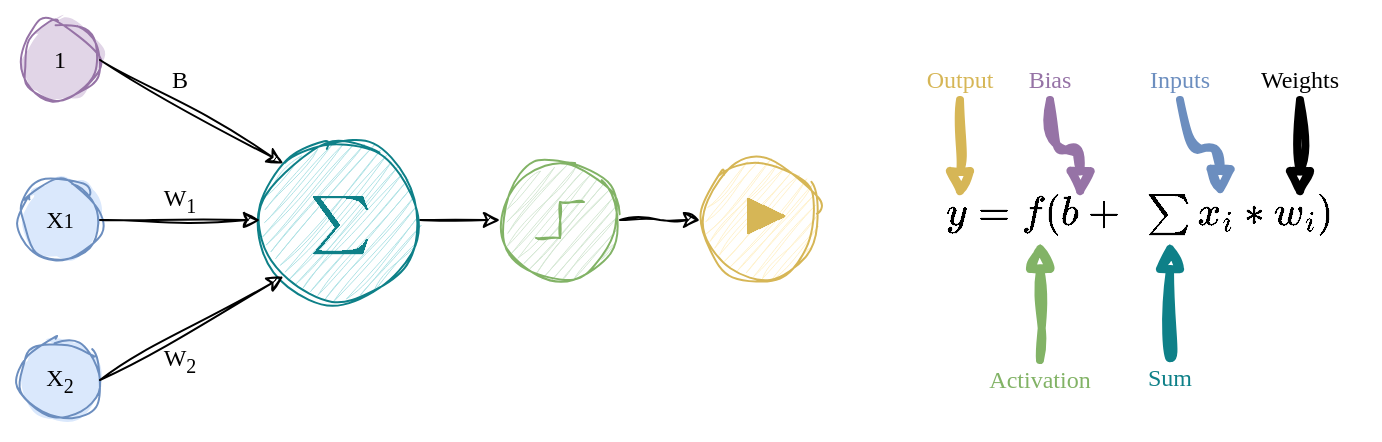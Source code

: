 <mxfile version="24.2.5" type="device" pages="3">
  <diagram name="Perceptron" id="r-9WZbuj8T47tdGgC2nj">
    <mxGraphModel dx="896" dy="523" grid="1" gridSize="10" guides="1" tooltips="1" connect="1" arrows="1" fold="1" page="1" pageScale="1" pageWidth="850" pageHeight="1100" math="1" shadow="0">
      <root>
        <mxCell id="0" />
        <mxCell id="1" parent="0" />
        <mxCell id="0ZhShGxm8KNflRpx0BDU-1" value="" style="rounded=0;whiteSpace=wrap;html=1;fillColor=default;strokeColor=none;sketch=1;curveFitting=1;jiggle=2;fontFamily=Pacifico;fontSource=https%3A%2F%2Ffonts.googleapis.com%2Fcss%3Ffamily%3DPacifico;" parent="1" vertex="1">
          <mxGeometry x="70" y="350" width="690" height="220" as="geometry" />
        </mxCell>
        <mxCell id="Z4WF1ogDrh1AhRm3Ekj2-1" value="1" style="ellipse;whiteSpace=wrap;html=1;aspect=fixed;fontFamily=Pacifico;fontSource=https%3A%2F%2Ffonts.googleapis.com%2Fcss%3Ffamily%3DPacifico;fillColor=#e1d5e7;strokeColor=#9673a6;sketch=1;curveFitting=1;jiggle=2;fillStyle=solid;" parent="1" vertex="1">
          <mxGeometry x="80" y="360" width="40" height="40" as="geometry" />
        </mxCell>
        <mxCell id="Bedv5G_fQv0irXpNr04c-1" value="X&lt;span style=&quot;font-size: 10px;&quot;&gt;1&lt;/span&gt;" style="ellipse;whiteSpace=wrap;html=1;aspect=fixed;fontFamily=Pacifico;fontSource=https%3A%2F%2Ffonts.googleapis.com%2Fcss%3Ffamily%3DPacifico;fillColor=#dae8fc;strokeColor=#6c8ebf;sketch=1;curveFitting=1;jiggle=2;fillStyle=solid;" parent="1" vertex="1">
          <mxGeometry x="80" y="440" width="40" height="40" as="geometry" />
        </mxCell>
        <mxCell id="Bedv5G_fQv0irXpNr04c-2" value="X&lt;sub&gt;2&lt;/sub&gt;" style="ellipse;whiteSpace=wrap;html=1;aspect=fixed;fontFamily=Pacifico;fontSource=https%3A%2F%2Ffonts.googleapis.com%2Fcss%3Ffamily%3DPacifico;fillColor=#dae8fc;strokeColor=#6c8ebf;sketch=1;curveFitting=1;jiggle=2;fillStyle=solid;" parent="1" vertex="1">
          <mxGeometry x="80" y="520" width="40" height="40" as="geometry" />
        </mxCell>
        <mxCell id="Bedv5G_fQv0irXpNr04c-12" value="" style="edgeStyle=orthogonalEdgeStyle;rounded=0;orthogonalLoop=1;jettySize=auto;html=1;fontFamily=Pacifico;fontSource=https%3A%2F%2Ffonts.googleapis.com%2Fcss%3Ffamily%3DPacifico;sketch=1;curveFitting=1;jiggle=2;" parent="1" source="Bedv5G_fQv0irXpNr04c-3" target="Bedv5G_fQv0irXpNr04c-4" edge="1">
          <mxGeometry relative="1" as="geometry" />
        </mxCell>
        <mxCell id="Bedv5G_fQv0irXpNr04c-3" value="&lt;font style=&quot;font-size: 28px;&quot;&gt;\( \sum \)&lt;/font&gt;" style="ellipse;whiteSpace=wrap;html=1;aspect=fixed;fillColor=#b0e3e6;strokeColor=#0E8088;fontFamily=Pacifico;fontSource=https%3A%2F%2Ffonts.googleapis.com%2Fcss%3Ffamily%3DPacifico;fontColor=#0E8088;sketch=1;curveFitting=1;jiggle=2;" parent="1" vertex="1">
          <mxGeometry x="200" y="420" width="80" height="80" as="geometry" />
        </mxCell>
        <mxCell id="Bedv5G_fQv0irXpNr04c-13" style="edgeStyle=orthogonalEdgeStyle;rounded=0;orthogonalLoop=1;jettySize=auto;html=1;exitX=1;exitY=0.5;exitDx=0;exitDy=0;exitPerimeter=0;fontFamily=Pacifico;fontSource=https%3A%2F%2Ffonts.googleapis.com%2Fcss%3Ffamily%3DPacifico;sketch=1;curveFitting=1;jiggle=2;" parent="1" source="Bedv5G_fQv0irXpNr04c-4" edge="1">
          <mxGeometry relative="1" as="geometry">
            <mxPoint x="420" y="460" as="targetPoint" />
          </mxGeometry>
        </mxCell>
        <mxCell id="Bedv5G_fQv0irXpNr04c-4" value="" style="pointerEvents=1;verticalLabelPosition=bottom;shadow=0;dashed=0;align=center;html=1;verticalAlign=top;shape=mxgraph.electrical.signal_sources.source;aspect=fixed;points=[[0.5,0,0],[1,0.5,0],[0.5,1,0],[0,0.5,0]];elSignalType=stepOn;fillColor=#d5e8d4;strokeColor=#82b366;fontFamily=Pacifico;fontSource=https%3A%2F%2Ffonts.googleapis.com%2Fcss%3Ffamily%3DPacifico;sketch=1;curveFitting=1;jiggle=2;fillStyle=auto;" parent="1" vertex="1">
          <mxGeometry x="320" y="430" width="60" height="60" as="geometry" />
        </mxCell>
        <mxCell id="Bedv5G_fQv0irXpNr04c-5" value="" style="endArrow=classic;html=1;rounded=0;exitX=1;exitY=0.5;exitDx=0;exitDy=0;entryX=0;entryY=0;entryDx=0;entryDy=0;fontFamily=Pacifico;fontSource=https%3A%2F%2Ffonts.googleapis.com%2Fcss%3Ffamily%3DPacifico;sketch=1;curveFitting=1;jiggle=2;" parent="1" source="Z4WF1ogDrh1AhRm3Ekj2-1" target="Bedv5G_fQv0irXpNr04c-3" edge="1">
          <mxGeometry width="50" height="50" relative="1" as="geometry">
            <mxPoint x="-10" y="490" as="sourcePoint" />
            <mxPoint x="40" y="440" as="targetPoint" />
          </mxGeometry>
        </mxCell>
        <mxCell id="Bedv5G_fQv0irXpNr04c-6" value="" style="endArrow=classic;html=1;rounded=0;exitX=1;exitY=0.5;exitDx=0;exitDy=0;entryX=0;entryY=0.5;entryDx=0;entryDy=0;fontFamily=Pacifico;fontSource=https%3A%2F%2Ffonts.googleapis.com%2Fcss%3Ffamily%3DPacifico;sketch=1;curveFitting=1;jiggle=2;" parent="1" source="Bedv5G_fQv0irXpNr04c-1" target="Bedv5G_fQv0irXpNr04c-3" edge="1">
          <mxGeometry width="50" height="50" relative="1" as="geometry">
            <mxPoint x="130" y="390" as="sourcePoint" />
            <mxPoint x="210" y="470" as="targetPoint" />
          </mxGeometry>
        </mxCell>
        <mxCell id="Bedv5G_fQv0irXpNr04c-7" value="" style="endArrow=classic;html=1;rounded=0;exitX=1;exitY=0.5;exitDx=0;exitDy=0;entryX=0;entryY=1;entryDx=0;entryDy=0;fontFamily=Pacifico;fontSource=https%3A%2F%2Ffonts.googleapis.com%2Fcss%3Ffamily%3DPacifico;sketch=1;curveFitting=1;jiggle=2;" parent="1" source="Bedv5G_fQv0irXpNr04c-2" target="Bedv5G_fQv0irXpNr04c-3" edge="1">
          <mxGeometry width="50" height="50" relative="1" as="geometry">
            <mxPoint x="130" y="470" as="sourcePoint" />
            <mxPoint x="210" y="470" as="targetPoint" />
          </mxGeometry>
        </mxCell>
        <mxCell id="Bedv5G_fQv0irXpNr04c-8" value="B" style="text;html=1;align=center;verticalAlign=middle;whiteSpace=wrap;rounded=0;fontFamily=Pacifico;fontSource=https%3A%2F%2Ffonts.googleapis.com%2Fcss%3Ffamily%3DPacifico;sketch=1;curveFitting=1;jiggle=2;" parent="1" vertex="1">
          <mxGeometry x="140" y="370" width="40" height="40" as="geometry" />
        </mxCell>
        <mxCell id="Bedv5G_fQv0irXpNr04c-10" value="W&lt;sub&gt;1&lt;/sub&gt;" style="text;html=1;align=center;verticalAlign=middle;whiteSpace=wrap;rounded=0;fontFamily=Pacifico;fontSource=https%3A%2F%2Ffonts.googleapis.com%2Fcss%3Ffamily%3DPacifico;sketch=1;curveFitting=1;jiggle=2;" parent="1" vertex="1">
          <mxGeometry x="140" y="430" width="40" height="40" as="geometry" />
        </mxCell>
        <mxCell id="Bedv5G_fQv0irXpNr04c-11" value="W&lt;sub&gt;2&lt;/sub&gt;" style="text;html=1;align=center;verticalAlign=middle;whiteSpace=wrap;rounded=0;fontFamily=Pacifico;fontSource=https%3A%2F%2Ffonts.googleapis.com%2Fcss%3Ffamily%3DPacifico;sketch=1;curveFitting=1;jiggle=2;" parent="1" vertex="1">
          <mxGeometry x="140" y="510" width="40" height="40" as="geometry" />
        </mxCell>
        <mxCell id="Bedv5G_fQv0irXpNr04c-14" value="" style="ellipse;whiteSpace=wrap;html=1;fontFamily=Pacifico;fontSource=https%3A%2F%2Ffonts.googleapis.com%2Fcss%3Ffamily%3DPacifico;fillColor=#fff2cc;strokeColor=#d6b656;sketch=1;curveFitting=1;jiggle=2;" parent="1" vertex="1">
          <mxGeometry x="420" y="430" width="60" height="60" as="geometry" />
        </mxCell>
        <mxCell id="gpbqa65LmEf_NwB6TyDZ-7" value="&lt;font data-font-src=&quot;https://fonts.googleapis.com/css?family=Lato&quot; style=&quot;font-size: 20px;&quot;&gt;\( y = f( b + ~\sum x_i * w_i ) \)&lt;/font&gt;" style="text;html=1;align=center;verticalAlign=middle;whiteSpace=wrap;rounded=0;sketch=1;curveFitting=1;jiggle=2;fontFamily=Pacifico;fontSource=https%3A%2F%2Ffonts.googleapis.com%2Fcss%3Ffamily%3DPacifico;" parent="1" vertex="1">
          <mxGeometry x="520" y="420" width="240" height="70" as="geometry" />
        </mxCell>
        <mxCell id="gpbqa65LmEf_NwB6TyDZ-9" style="edgeStyle=orthogonalEdgeStyle;rounded=0;orthogonalLoop=1;jettySize=auto;html=1;exitX=0.5;exitY=1;exitDx=0;exitDy=0;fillColor=#fff2cc;strokeColor=#D6B656;endArrow=block;endFill=1;strokeWidth=4;sketch=1;curveFitting=1;jiggle=2;fontFamily=Pacifico;fontSource=https%3A%2F%2Ffonts.googleapis.com%2Fcss%3Ffamily%3DPacifico;curved=1;" parent="1" source="gpbqa65LmEf_NwB6TyDZ-8" edge="1">
          <mxGeometry relative="1" as="geometry">
            <mxPoint x="550" y="450" as="targetPoint" />
          </mxGeometry>
        </mxCell>
        <mxCell id="gpbqa65LmEf_NwB6TyDZ-8" value="&lt;font color=&quot;#d6b656&quot;&gt;Output&lt;/font&gt;" style="text;html=1;align=center;verticalAlign=middle;whiteSpace=wrap;rounded=0;sketch=1;curveFitting=1;jiggle=2;fontFamily=Pacifico;fontSource=https%3A%2F%2Ffonts.googleapis.com%2Fcss%3Ffamily%3DPacifico;" parent="1" vertex="1">
          <mxGeometry x="520" y="380" width="60" height="20" as="geometry" />
        </mxCell>
        <mxCell id="gpbqa65LmEf_NwB6TyDZ-10" style="edgeStyle=orthogonalEdgeStyle;rounded=0;orthogonalLoop=1;jettySize=auto;html=1;exitX=0.5;exitY=0;exitDx=0;exitDy=0;fillColor=#d5e8d4;strokeColor=#82B366;endArrow=block;endFill=1;strokeWidth=4;sketch=1;curveFitting=1;jiggle=2;fontFamily=Pacifico;fontSource=https%3A%2F%2Ffonts.googleapis.com%2Fcss%3Ffamily%3DPacifico;curved=1;entryX=0.292;entryY=0.714;entryDx=0;entryDy=0;entryPerimeter=0;" parent="1" source="gpbqa65LmEf_NwB6TyDZ-11" target="gpbqa65LmEf_NwB6TyDZ-7" edge="1">
          <mxGeometry relative="1" as="geometry">
            <mxPoint x="580" y="480" as="targetPoint" />
          </mxGeometry>
        </mxCell>
        <mxCell id="gpbqa65LmEf_NwB6TyDZ-11" value="&lt;font color=&quot;#82b366&quot;&gt;Activation&lt;/font&gt;" style="text;html=1;align=center;verticalAlign=middle;whiteSpace=wrap;rounded=0;sketch=1;curveFitting=1;jiggle=2;fontFamily=Pacifico;fontSource=https%3A%2F%2Ffonts.googleapis.com%2Fcss%3Ffamily%3DPacifico;" parent="1" vertex="1">
          <mxGeometry x="560" y="530" width="60" height="20" as="geometry" />
        </mxCell>
        <mxCell id="gpbqa65LmEf_NwB6TyDZ-14" style="edgeStyle=orthogonalEdgeStyle;rounded=0;orthogonalLoop=1;jettySize=auto;html=1;exitX=0.5;exitY=0;exitDx=0;exitDy=0;fillColor=#b0e3e6;strokeColor=#0E8088;endArrow=block;endFill=1;strokeWidth=4;sketch=1;curveFitting=1;jiggle=2;fontFamily=Pacifico;fontSource=https%3A%2F%2Ffonts.googleapis.com%2Fcss%3Ffamily%3DPacifico;curved=1;" parent="1" edge="1">
          <mxGeometry relative="1" as="geometry">
            <mxPoint x="655" y="470" as="targetPoint" />
            <mxPoint x="655" y="529" as="sourcePoint" />
          </mxGeometry>
        </mxCell>
        <mxCell id="gpbqa65LmEf_NwB6TyDZ-15" value="&lt;font color=&quot;#0e8088&quot;&gt;Sum&lt;/font&gt;" style="text;html=1;align=center;verticalAlign=middle;whiteSpace=wrap;rounded=0;sketch=1;curveFitting=1;jiggle=2;fontFamily=Pacifico;fontSource=https%3A%2F%2Ffonts.googleapis.com%2Fcss%3Ffamily%3DPacifico;" parent="1" vertex="1">
          <mxGeometry x="625" y="529" width="60" height="20" as="geometry" />
        </mxCell>
        <mxCell id="gpbqa65LmEf_NwB6TyDZ-16" style="edgeStyle=orthogonalEdgeStyle;rounded=0;orthogonalLoop=1;jettySize=auto;html=1;exitX=0.5;exitY=1;exitDx=0;exitDy=0;fillColor=#dae8fc;strokeColor=#6C8EBF;endArrow=block;endFill=1;strokeWidth=4;sketch=1;curveFitting=1;jiggle=2;fontFamily=Pacifico;fontSource=https%3A%2F%2Ffonts.googleapis.com%2Fcss%3Ffamily%3DPacifico;curved=1;" parent="1" source="gpbqa65LmEf_NwB6TyDZ-17" edge="1">
          <mxGeometry relative="1" as="geometry">
            <mxPoint x="680" y="449" as="targetPoint" />
          </mxGeometry>
        </mxCell>
        <mxCell id="gpbqa65LmEf_NwB6TyDZ-17" value="&lt;font color=&quot;#6c8ebf&quot;&gt;Inputs&lt;/font&gt;" style="text;html=1;align=center;verticalAlign=middle;whiteSpace=wrap;rounded=0;sketch=1;curveFitting=1;jiggle=2;fontFamily=Pacifico;fontSource=https%3A%2F%2Ffonts.googleapis.com%2Fcss%3Ffamily%3DPacifico;" parent="1" vertex="1">
          <mxGeometry x="630" y="380" width="60" height="20" as="geometry" />
        </mxCell>
        <mxCell id="gpbqa65LmEf_NwB6TyDZ-18" style="edgeStyle=orthogonalEdgeStyle;rounded=0;orthogonalLoop=1;jettySize=auto;html=1;exitX=0.5;exitY=1;exitDx=0;exitDy=0;endArrow=block;endFill=1;strokeWidth=4;fontColor=default;sketch=1;curveFitting=1;jiggle=2;fontFamily=Pacifico;fontSource=https%3A%2F%2Ffonts.googleapis.com%2Fcss%3Ffamily%3DPacifico;curved=1;" parent="1" source="gpbqa65LmEf_NwB6TyDZ-19" edge="1">
          <mxGeometry relative="1" as="geometry">
            <mxPoint x="720" y="450" as="targetPoint" />
          </mxGeometry>
        </mxCell>
        <mxCell id="gpbqa65LmEf_NwB6TyDZ-19" value="&lt;font&gt;Weights&lt;/font&gt;" style="text;html=1;align=center;verticalAlign=middle;whiteSpace=wrap;rounded=0;fontColor=default;sketch=1;curveFitting=1;jiggle=2;fontFamily=Pacifico;fontSource=https%3A%2F%2Ffonts.googleapis.com%2Fcss%3Ffamily%3DPacifico;" parent="1" vertex="1">
          <mxGeometry x="690" y="380" width="60" height="20" as="geometry" />
        </mxCell>
        <mxCell id="gpbqa65LmEf_NwB6TyDZ-21" style="edgeStyle=orthogonalEdgeStyle;rounded=0;orthogonalLoop=1;jettySize=auto;html=1;exitX=0.5;exitY=1;exitDx=0;exitDy=0;fillColor=#e1d5e7;strokeColor=#9673A6;endArrow=block;endFill=1;strokeWidth=4;sketch=1;curveFitting=1;jiggle=2;fontFamily=Pacifico;fontSource=https%3A%2F%2Ffonts.googleapis.com%2Fcss%3Ffamily%3DPacifico;curved=1;" parent="1" source="gpbqa65LmEf_NwB6TyDZ-22" edge="1">
          <mxGeometry relative="1" as="geometry">
            <mxPoint x="610" y="450" as="targetPoint" />
            <mxPoint x="600" y="400" as="sourcePoint" />
          </mxGeometry>
        </mxCell>
        <mxCell id="gpbqa65LmEf_NwB6TyDZ-22" value="&lt;font color=&quot;#9673a6&quot;&gt;Bias&lt;/font&gt;" style="text;html=1;align=center;verticalAlign=middle;whiteSpace=wrap;rounded=0;sketch=1;curveFitting=1;jiggle=2;fontFamily=Pacifico;fontSource=https%3A%2F%2Ffonts.googleapis.com%2Fcss%3Ffamily%3DPacifico;" parent="1" vertex="1">
          <mxGeometry x="565" y="380" width="60" height="20" as="geometry" />
        </mxCell>
        <mxCell id="aJA0vTqC9jPphdGELo1B-1" value="&lt;font color=&quot;#d6b656&quot; style=&quot;font-size: 30px;&quot;&gt;\( \blacktriangleright \)&lt;/font&gt;" style="text;html=1;align=center;verticalAlign=middle;whiteSpace=wrap;rounded=0;sketch=1;curveFitting=1;jiggle=2;fontFamily=Pacifico;fontSource=https%3A%2F%2Ffonts.googleapis.com%2Fcss%3Ffamily%3DPacifico;" parent="1" vertex="1">
          <mxGeometry x="423" y="425" width="60" height="60" as="geometry" />
        </mxCell>
      </root>
    </mxGraphModel>
  </diagram>
  <diagram id="PKIJlBQuqZQ_qbm6TV1u" name="ANN">
    <mxGraphModel dx="1434" dy="836" grid="1" gridSize="10" guides="1" tooltips="1" connect="1" arrows="1" fold="1" page="1" pageScale="1" pageWidth="850" pageHeight="1100" math="0" shadow="0">
      <root>
        <mxCell id="0" />
        <mxCell id="1" parent="0" />
        <mxCell id="ACs-hlLUOyP7rcckyD53-1" value="" style="rounded=0;whiteSpace=wrap;html=1;strokeColor=none;sketch=1;curveFitting=1;jiggle=2;" parent="1" vertex="1">
          <mxGeometry x="140" y="180" width="380" height="290" as="geometry" />
        </mxCell>
        <mxCell id="Gax_tU7gUXnnpnAvfep0-1" value="" style="ellipse;whiteSpace=wrap;html=1;aspect=fixed;fontFamily=Lato;fontSource=https://fonts.googleapis.com/css?family=Lato;fillColor=#dae8fc;strokeColor=#6C8EBF;sketch=1;curveFitting=1;jiggle=2;fillStyle=solid;" parent="1" vertex="1">
          <mxGeometry x="160" y="220" width="40" height="40" as="geometry" />
        </mxCell>
        <mxCell id="Gax_tU7gUXnnpnAvfep0-2" value="" style="ellipse;whiteSpace=wrap;html=1;aspect=fixed;fontFamily=Lato;fontSource=https://fonts.googleapis.com/css?family=Lato;fillColor=#dae8fc;strokeColor=#6c8ebf;sketch=1;curveFitting=1;jiggle=2;fillStyle=solid;" parent="1" vertex="1">
          <mxGeometry x="160" y="340" width="40" height="40" as="geometry" />
        </mxCell>
        <mxCell id="Gax_tU7gUXnnpnAvfep0-3" value="" style="ellipse;whiteSpace=wrap;html=1;aspect=fixed;fontFamily=Lato;fontSource=https://fonts.googleapis.com/css?family=Lato;fillColor=#d5e8d4;strokeColor=#82b366;sketch=1;curveFitting=1;jiggle=2;fillStyle=solid;" parent="1" vertex="1">
          <mxGeometry x="260" y="190" width="40" height="40" as="geometry" />
        </mxCell>
        <mxCell id="Gax_tU7gUXnnpnAvfep0-4" value="" style="ellipse;whiteSpace=wrap;html=1;aspect=fixed;fontFamily=Lato;fontSource=https://fonts.googleapis.com/css?family=Lato;fillColor=#d5e8d4;strokeColor=#82b366;sketch=1;curveFitting=1;jiggle=2;fillStyle=solid;" parent="1" vertex="1">
          <mxGeometry x="260" y="250" width="40" height="40" as="geometry" />
        </mxCell>
        <mxCell id="Gax_tU7gUXnnpnAvfep0-5" value="" style="ellipse;whiteSpace=wrap;html=1;aspect=fixed;fontFamily=Lato;fontSource=https://fonts.googleapis.com/css?family=Lato;fillColor=#d5e8d4;strokeColor=#82b366;sketch=1;curveFitting=1;jiggle=2;fillStyle=solid;" parent="1" vertex="1">
          <mxGeometry x="260" y="310" width="40" height="40" as="geometry" />
        </mxCell>
        <mxCell id="Gax_tU7gUXnnpnAvfep0-6" value="" style="ellipse;whiteSpace=wrap;html=1;aspect=fixed;fontFamily=Lato;fontSource=https://fonts.googleapis.com/css?family=Lato;fillColor=#d5e8d4;strokeColor=#82b366;sketch=1;curveFitting=1;jiggle=2;fillStyle=solid;" parent="1" vertex="1">
          <mxGeometry x="260" y="370" width="40" height="40" as="geometry" />
        </mxCell>
        <mxCell id="cvLhB5R0QIwtaayfp8tl-1" value="" style="ellipse;whiteSpace=wrap;html=1;aspect=fixed;fontFamily=Lato;fontSource=https://fonts.googleapis.com/css?family=Lato;fillColor=#d5e8d4;strokeColor=#82b366;sketch=1;curveFitting=1;jiggle=2;fillStyle=solid;" parent="1" vertex="1">
          <mxGeometry x="360" y="190" width="40" height="40" as="geometry" />
        </mxCell>
        <mxCell id="cvLhB5R0QIwtaayfp8tl-2" value="" style="ellipse;whiteSpace=wrap;html=1;aspect=fixed;fontFamily=Lato;fontSource=https://fonts.googleapis.com/css?family=Lato;fillColor=#d5e8d4;strokeColor=#82b366;sketch=1;curveFitting=1;jiggle=2;fillStyle=solid;" parent="1" vertex="1">
          <mxGeometry x="360" y="250" width="40" height="40" as="geometry" />
        </mxCell>
        <mxCell id="cvLhB5R0QIwtaayfp8tl-3" value="" style="ellipse;whiteSpace=wrap;html=1;aspect=fixed;fontFamily=Lato;fontSource=https://fonts.googleapis.com/css?family=Lato;fillColor=#d5e8d4;strokeColor=#82b366;sketch=1;curveFitting=1;jiggle=2;fillStyle=solid;" parent="1" vertex="1">
          <mxGeometry x="360" y="310" width="40" height="40" as="geometry" />
        </mxCell>
        <mxCell id="cvLhB5R0QIwtaayfp8tl-4" value="" style="ellipse;whiteSpace=wrap;html=1;aspect=fixed;fontFamily=Lato;fontSource=https://fonts.googleapis.com/css?family=Lato;fillColor=#d5e8d4;strokeColor=#82B366;sketch=1;curveFitting=1;jiggle=2;fillStyle=solid;" parent="1" vertex="1">
          <mxGeometry x="360" y="370" width="40" height="40" as="geometry" />
        </mxCell>
        <mxCell id="cvLhB5R0QIwtaayfp8tl-5" value="" style="ellipse;whiteSpace=wrap;html=1;aspect=fixed;fontFamily=Lato;fontSource=https://fonts.googleapis.com/css?family=Lato;fillColor=#fff2cc;strokeColor=#d6b656;sketch=1;curveFitting=1;jiggle=2;fillStyle=solid;" parent="1" vertex="1">
          <mxGeometry x="460" y="240" width="40" height="40" as="geometry" />
        </mxCell>
        <mxCell id="cvLhB5R0QIwtaayfp8tl-6" value="" style="ellipse;whiteSpace=wrap;html=1;aspect=fixed;fontFamily=Lato;fontSource=https://fonts.googleapis.com/css?family=Lato;fillColor=#fff2cc;strokeColor=#D6B656;sketch=1;curveFitting=1;jiggle=2;fillStyle=solid;" parent="1" vertex="1">
          <mxGeometry x="460" y="320" width="40" height="40" as="geometry" />
        </mxCell>
        <mxCell id="cvLhB5R0QIwtaayfp8tl-7" value="" style="ellipse;whiteSpace=wrap;html=1;aspect=fixed;fontFamily=Lato;fontSource=https://fonts.googleapis.com/css?family=Lato;fillColor=#dae8fc;strokeColor=#6c8ebf;sketch=1;curveFitting=1;jiggle=2;fillStyle=solid;" parent="1" vertex="1">
          <mxGeometry x="160" y="280" width="40" height="40" as="geometry" />
        </mxCell>
        <mxCell id="cvLhB5R0QIwtaayfp8tl-8" value="" style="endArrow=none;html=1;rounded=0;exitX=1;exitY=0.5;exitDx=0;exitDy=0;entryX=0;entryY=0.5;entryDx=0;entryDy=0;startArrow=none;startFill=0;endFill=0;sketch=1;curveFitting=1;jiggle=2;" parent="1" source="Gax_tU7gUXnnpnAvfep0-1" target="Gax_tU7gUXnnpnAvfep0-3" edge="1">
          <mxGeometry width="50" height="50" relative="1" as="geometry">
            <mxPoint x="400" y="320" as="sourcePoint" />
            <mxPoint x="450" y="270" as="targetPoint" />
          </mxGeometry>
        </mxCell>
        <mxCell id="cvLhB5R0QIwtaayfp8tl-9" value="" style="endArrow=none;html=1;rounded=0;exitX=1;exitY=0.5;exitDx=0;exitDy=0;entryX=0;entryY=0.5;entryDx=0;entryDy=0;startArrow=none;startFill=0;endFill=0;sketch=1;curveFitting=1;jiggle=2;" parent="1" source="Gax_tU7gUXnnpnAvfep0-1" target="Gax_tU7gUXnnpnAvfep0-4" edge="1">
          <mxGeometry width="50" height="50" relative="1" as="geometry">
            <mxPoint x="210" y="250" as="sourcePoint" />
            <mxPoint x="270" y="220" as="targetPoint" />
          </mxGeometry>
        </mxCell>
        <mxCell id="cvLhB5R0QIwtaayfp8tl-12" value="" style="endArrow=none;html=1;rounded=0;exitX=1;exitY=0.5;exitDx=0;exitDy=0;entryX=0;entryY=0.5;entryDx=0;entryDy=0;startArrow=none;startFill=0;endFill=0;sketch=1;curveFitting=1;jiggle=2;" parent="1" source="Gax_tU7gUXnnpnAvfep0-1" target="Gax_tU7gUXnnpnAvfep0-5" edge="1">
          <mxGeometry width="50" height="50" relative="1" as="geometry">
            <mxPoint x="210" y="250" as="sourcePoint" />
            <mxPoint x="270" y="280" as="targetPoint" />
          </mxGeometry>
        </mxCell>
        <mxCell id="cvLhB5R0QIwtaayfp8tl-13" value="" style="endArrow=none;html=1;rounded=0;exitX=1;exitY=0.5;exitDx=0;exitDy=0;entryX=0;entryY=0.5;entryDx=0;entryDy=0;startArrow=none;startFill=0;endFill=0;sketch=1;curveFitting=1;jiggle=2;" parent="1" source="Gax_tU7gUXnnpnAvfep0-1" target="Gax_tU7gUXnnpnAvfep0-6" edge="1">
          <mxGeometry width="50" height="50" relative="1" as="geometry">
            <mxPoint x="210" y="250" as="sourcePoint" />
            <mxPoint x="270" y="340" as="targetPoint" />
          </mxGeometry>
        </mxCell>
        <mxCell id="cvLhB5R0QIwtaayfp8tl-15" value="" style="endArrow=none;html=1;rounded=0;exitX=1;exitY=0.5;exitDx=0;exitDy=0;entryX=0;entryY=0.5;entryDx=0;entryDy=0;startArrow=none;startFill=0;endFill=0;sketch=1;curveFitting=1;jiggle=2;" parent="1" source="cvLhB5R0QIwtaayfp8tl-7" target="Gax_tU7gUXnnpnAvfep0-3" edge="1">
          <mxGeometry width="50" height="50" relative="1" as="geometry">
            <mxPoint x="210" y="250" as="sourcePoint" />
            <mxPoint x="270" y="220" as="targetPoint" />
          </mxGeometry>
        </mxCell>
        <mxCell id="cvLhB5R0QIwtaayfp8tl-16" value="" style="endArrow=none;html=1;rounded=0;exitX=1;exitY=0.5;exitDx=0;exitDy=0;entryX=0;entryY=0.5;entryDx=0;entryDy=0;startArrow=none;startFill=0;endFill=0;sketch=1;curveFitting=1;jiggle=2;" parent="1" source="Gax_tU7gUXnnpnAvfep0-2" target="Gax_tU7gUXnnpnAvfep0-3" edge="1">
          <mxGeometry width="50" height="50" relative="1" as="geometry">
            <mxPoint x="210" y="310" as="sourcePoint" />
            <mxPoint x="270" y="220" as="targetPoint" />
          </mxGeometry>
        </mxCell>
        <mxCell id="cvLhB5R0QIwtaayfp8tl-17" value="" style="endArrow=none;html=1;rounded=0;exitX=1;exitY=0.5;exitDx=0;exitDy=0;entryX=0;entryY=0.5;entryDx=0;entryDy=0;startArrow=none;startFill=0;endFill=0;sketch=1;curveFitting=1;jiggle=2;" parent="1" source="cvLhB5R0QIwtaayfp8tl-7" target="Gax_tU7gUXnnpnAvfep0-4" edge="1">
          <mxGeometry width="50" height="50" relative="1" as="geometry">
            <mxPoint x="210" y="250" as="sourcePoint" />
            <mxPoint x="270" y="280" as="targetPoint" />
          </mxGeometry>
        </mxCell>
        <mxCell id="cvLhB5R0QIwtaayfp8tl-18" value="" style="endArrow=none;html=1;rounded=0;exitX=1;exitY=0.5;exitDx=0;exitDy=0;entryX=0;entryY=0.5;entryDx=0;entryDy=0;startArrow=none;startFill=0;endFill=0;sketch=1;curveFitting=1;jiggle=2;" parent="1" source="Gax_tU7gUXnnpnAvfep0-2" target="Gax_tU7gUXnnpnAvfep0-4" edge="1">
          <mxGeometry width="50" height="50" relative="1" as="geometry">
            <mxPoint x="210" y="310" as="sourcePoint" />
            <mxPoint x="270" y="280" as="targetPoint" />
          </mxGeometry>
        </mxCell>
        <mxCell id="cvLhB5R0QIwtaayfp8tl-19" value="" style="endArrow=none;html=1;rounded=0;exitX=1;exitY=0.5;exitDx=0;exitDy=0;entryX=0;entryY=0.5;entryDx=0;entryDy=0;startArrow=none;startFill=0;endFill=0;sketch=1;curveFitting=1;jiggle=2;" parent="1" source="cvLhB5R0QIwtaayfp8tl-7" target="Gax_tU7gUXnnpnAvfep0-5" edge="1">
          <mxGeometry width="50" height="50" relative="1" as="geometry">
            <mxPoint x="210" y="250" as="sourcePoint" />
            <mxPoint x="270" y="340" as="targetPoint" />
          </mxGeometry>
        </mxCell>
        <mxCell id="cvLhB5R0QIwtaayfp8tl-20" value="" style="endArrow=none;html=1;rounded=0;exitX=1;exitY=0.5;exitDx=0;exitDy=0;entryX=0;entryY=0.5;entryDx=0;entryDy=0;startArrow=none;startFill=0;endFill=0;sketch=1;curveFitting=1;jiggle=2;" parent="1" source="Gax_tU7gUXnnpnAvfep0-2" target="Gax_tU7gUXnnpnAvfep0-5" edge="1">
          <mxGeometry width="50" height="50" relative="1" as="geometry">
            <mxPoint x="210" y="310" as="sourcePoint" />
            <mxPoint x="270" y="340" as="targetPoint" />
          </mxGeometry>
        </mxCell>
        <mxCell id="cvLhB5R0QIwtaayfp8tl-21" value="" style="endArrow=none;html=1;rounded=0;exitX=1;exitY=0.5;exitDx=0;exitDy=0;entryX=0;entryY=0.5;entryDx=0;entryDy=0;startArrow=none;startFill=0;endFill=0;sketch=1;curveFitting=1;jiggle=2;" parent="1" source="Gax_tU7gUXnnpnAvfep0-2" target="Gax_tU7gUXnnpnAvfep0-6" edge="1">
          <mxGeometry width="50" height="50" relative="1" as="geometry">
            <mxPoint x="210" y="250" as="sourcePoint" />
            <mxPoint x="271" y="396" as="targetPoint" />
          </mxGeometry>
        </mxCell>
        <mxCell id="cvLhB5R0QIwtaayfp8tl-22" value="" style="endArrow=none;html=1;rounded=0;exitX=1;exitY=0.5;exitDx=0;exitDy=0;entryX=0;entryY=0.5;entryDx=0;entryDy=0;startArrow=none;startFill=0;endFill=0;sketch=1;curveFitting=1;jiggle=2;" parent="1" source="cvLhB5R0QIwtaayfp8tl-7" target="Gax_tU7gUXnnpnAvfep0-6" edge="1">
          <mxGeometry width="50" height="50" relative="1" as="geometry">
            <mxPoint x="210" y="370" as="sourcePoint" />
            <mxPoint x="272" y="397" as="targetPoint" />
          </mxGeometry>
        </mxCell>
        <mxCell id="cvLhB5R0QIwtaayfp8tl-23" style="rounded=0;orthogonalLoop=1;jettySize=auto;html=1;exitX=1;exitY=0.5;exitDx=0;exitDy=0;entryX=0;entryY=0.5;entryDx=0;entryDy=0;endArrow=none;endFill=0;startArrow=none;startFill=0;sketch=1;curveFitting=1;jiggle=2;" parent="1" source="Gax_tU7gUXnnpnAvfep0-3" target="cvLhB5R0QIwtaayfp8tl-1" edge="1">
          <mxGeometry relative="1" as="geometry" />
        </mxCell>
        <mxCell id="cvLhB5R0QIwtaayfp8tl-27" style="rounded=0;orthogonalLoop=1;jettySize=auto;html=1;exitX=1;exitY=0.5;exitDx=0;exitDy=0;entryX=0;entryY=0.5;entryDx=0;entryDy=0;endArrow=none;endFill=0;startArrow=none;startFill=0;sketch=1;curveFitting=1;jiggle=2;" parent="1" source="Gax_tU7gUXnnpnAvfep0-3" target="cvLhB5R0QIwtaayfp8tl-2" edge="1">
          <mxGeometry relative="1" as="geometry" />
        </mxCell>
        <mxCell id="cvLhB5R0QIwtaayfp8tl-29" style="rounded=0;orthogonalLoop=1;jettySize=auto;html=1;exitX=1;exitY=0.5;exitDx=0;exitDy=0;entryX=0;entryY=0.5;entryDx=0;entryDy=0;endArrow=none;endFill=0;startArrow=none;startFill=0;sketch=1;curveFitting=1;jiggle=2;" parent="1" source="Gax_tU7gUXnnpnAvfep0-3" target="cvLhB5R0QIwtaayfp8tl-4" edge="1">
          <mxGeometry relative="1" as="geometry" />
        </mxCell>
        <mxCell id="cvLhB5R0QIwtaayfp8tl-24" value="" style="rounded=0;orthogonalLoop=1;jettySize=auto;html=1;endArrow=none;endFill=0;startArrow=none;startFill=0;sketch=1;curveFitting=1;jiggle=2;" parent="1" source="Gax_tU7gUXnnpnAvfep0-4" target="cvLhB5R0QIwtaayfp8tl-2" edge="1">
          <mxGeometry relative="1" as="geometry" />
        </mxCell>
        <mxCell id="cvLhB5R0QIwtaayfp8tl-30" style="rounded=0;orthogonalLoop=1;jettySize=auto;html=1;exitX=1;exitY=0.5;exitDx=0;exitDy=0;entryX=0;entryY=0.5;entryDx=0;entryDy=0;endArrow=none;endFill=0;startArrow=none;startFill=0;sketch=1;curveFitting=1;jiggle=2;" parent="1" source="Gax_tU7gUXnnpnAvfep0-4" target="cvLhB5R0QIwtaayfp8tl-1" edge="1">
          <mxGeometry relative="1" as="geometry" />
        </mxCell>
        <mxCell id="cvLhB5R0QIwtaayfp8tl-31" style="rounded=0;orthogonalLoop=1;jettySize=auto;html=1;exitX=1;exitY=0.5;exitDx=0;exitDy=0;entryX=0;entryY=0.5;entryDx=0;entryDy=0;endArrow=none;endFill=0;startArrow=none;startFill=0;sketch=1;curveFitting=1;jiggle=2;" parent="1" source="Gax_tU7gUXnnpnAvfep0-4" target="cvLhB5R0QIwtaayfp8tl-3" edge="1">
          <mxGeometry relative="1" as="geometry" />
        </mxCell>
        <mxCell id="cvLhB5R0QIwtaayfp8tl-32" style="rounded=0;orthogonalLoop=1;jettySize=auto;html=1;exitX=1;exitY=0.5;exitDx=0;exitDy=0;entryX=0;entryY=0.5;entryDx=0;entryDy=0;endArrow=none;endFill=0;startArrow=none;startFill=0;sketch=1;curveFitting=1;jiggle=2;" parent="1" source="Gax_tU7gUXnnpnAvfep0-4" target="cvLhB5R0QIwtaayfp8tl-4" edge="1">
          <mxGeometry relative="1" as="geometry" />
        </mxCell>
        <mxCell id="cvLhB5R0QIwtaayfp8tl-25" value="" style="rounded=0;orthogonalLoop=1;jettySize=auto;html=1;endArrow=none;endFill=0;startArrow=none;startFill=0;sketch=1;curveFitting=1;jiggle=2;" parent="1" source="Gax_tU7gUXnnpnAvfep0-5" target="cvLhB5R0QIwtaayfp8tl-3" edge="1">
          <mxGeometry relative="1" as="geometry" />
        </mxCell>
        <mxCell id="cvLhB5R0QIwtaayfp8tl-33" style="rounded=0;orthogonalLoop=1;jettySize=auto;html=1;exitX=1;exitY=0.5;exitDx=0;exitDy=0;entryX=0;entryY=0.5;entryDx=0;entryDy=0;endArrow=none;endFill=0;startArrow=none;startFill=0;sketch=1;curveFitting=1;jiggle=2;" parent="1" source="Gax_tU7gUXnnpnAvfep0-5" target="cvLhB5R0QIwtaayfp8tl-1" edge="1">
          <mxGeometry relative="1" as="geometry" />
        </mxCell>
        <mxCell id="cvLhB5R0QIwtaayfp8tl-34" style="rounded=0;orthogonalLoop=1;jettySize=auto;html=1;exitX=1;exitY=0.5;exitDx=0;exitDy=0;entryX=0;entryY=0.5;entryDx=0;entryDy=0;endArrow=none;endFill=0;startArrow=none;startFill=0;sketch=1;curveFitting=1;jiggle=2;" parent="1" source="Gax_tU7gUXnnpnAvfep0-5" target="cvLhB5R0QIwtaayfp8tl-2" edge="1">
          <mxGeometry relative="1" as="geometry" />
        </mxCell>
        <mxCell id="cvLhB5R0QIwtaayfp8tl-35" style="rounded=0;orthogonalLoop=1;jettySize=auto;html=1;exitX=1;exitY=0.5;exitDx=0;exitDy=0;entryX=0;entryY=0.5;entryDx=0;entryDy=0;endArrow=none;endFill=0;startArrow=none;startFill=0;sketch=1;curveFitting=1;jiggle=2;" parent="1" source="Gax_tU7gUXnnpnAvfep0-5" target="cvLhB5R0QIwtaayfp8tl-4" edge="1">
          <mxGeometry relative="1" as="geometry" />
        </mxCell>
        <mxCell id="cvLhB5R0QIwtaayfp8tl-26" value="" style="rounded=0;orthogonalLoop=1;jettySize=auto;html=1;endArrow=none;endFill=0;startArrow=none;startFill=0;sketch=1;curveFitting=1;jiggle=2;" parent="1" source="Gax_tU7gUXnnpnAvfep0-6" target="cvLhB5R0QIwtaayfp8tl-4" edge="1">
          <mxGeometry relative="1" as="geometry" />
        </mxCell>
        <mxCell id="cvLhB5R0QIwtaayfp8tl-36" style="rounded=0;orthogonalLoop=1;jettySize=auto;html=1;exitX=1;exitY=0.5;exitDx=0;exitDy=0;entryX=0;entryY=0.5;entryDx=0;entryDy=0;endArrow=none;endFill=0;startArrow=none;startFill=0;sketch=1;curveFitting=1;jiggle=2;" parent="1" source="Gax_tU7gUXnnpnAvfep0-6" target="cvLhB5R0QIwtaayfp8tl-1" edge="1">
          <mxGeometry relative="1" as="geometry" />
        </mxCell>
        <mxCell id="cvLhB5R0QIwtaayfp8tl-37" style="rounded=0;orthogonalLoop=1;jettySize=auto;html=1;exitX=1;exitY=0.5;exitDx=0;exitDy=0;entryX=0;entryY=0.5;entryDx=0;entryDy=0;endArrow=none;endFill=0;startArrow=none;startFill=0;sketch=1;curveFitting=1;jiggle=2;" parent="1" source="Gax_tU7gUXnnpnAvfep0-6" target="cvLhB5R0QIwtaayfp8tl-2" edge="1">
          <mxGeometry relative="1" as="geometry" />
        </mxCell>
        <mxCell id="cvLhB5R0QIwtaayfp8tl-38" style="rounded=0;orthogonalLoop=1;jettySize=auto;html=1;exitX=1;exitY=0.5;exitDx=0;exitDy=0;entryX=0;entryY=0.5;entryDx=0;entryDy=0;endArrow=none;endFill=0;startArrow=none;startFill=0;sketch=1;curveFitting=1;jiggle=2;" parent="1" source="Gax_tU7gUXnnpnAvfep0-6" target="cvLhB5R0QIwtaayfp8tl-3" edge="1">
          <mxGeometry relative="1" as="geometry" />
        </mxCell>
        <mxCell id="cvLhB5R0QIwtaayfp8tl-28" style="rounded=0;orthogonalLoop=1;jettySize=auto;html=1;exitX=1;exitY=0.5;exitDx=0;exitDy=0;entryX=0;entryY=0.5;entryDx=0;entryDy=0;endArrow=none;endFill=0;startArrow=none;startFill=0;sketch=1;curveFitting=1;jiggle=2;" parent="1" source="Gax_tU7gUXnnpnAvfep0-3" target="cvLhB5R0QIwtaayfp8tl-3" edge="1">
          <mxGeometry relative="1" as="geometry" />
        </mxCell>
        <mxCell id="cvLhB5R0QIwtaayfp8tl-39" style="rounded=0;orthogonalLoop=1;jettySize=auto;html=1;exitX=1;exitY=0.5;exitDx=0;exitDy=0;entryX=0;entryY=0.5;entryDx=0;entryDy=0;endArrow=none;endFill=0;startArrow=none;startFill=0;sketch=1;curveFitting=1;jiggle=2;" parent="1" source="cvLhB5R0QIwtaayfp8tl-1" target="cvLhB5R0QIwtaayfp8tl-5" edge="1">
          <mxGeometry relative="1" as="geometry" />
        </mxCell>
        <mxCell id="cvLhB5R0QIwtaayfp8tl-43" style="rounded=0;orthogonalLoop=1;jettySize=auto;html=1;exitX=1;exitY=0.5;exitDx=0;exitDy=0;entryX=0;entryY=0.5;entryDx=0;entryDy=0;endArrow=none;endFill=0;startArrow=none;startFill=0;sketch=1;curveFitting=1;jiggle=2;" parent="1" source="cvLhB5R0QIwtaayfp8tl-1" target="cvLhB5R0QIwtaayfp8tl-6" edge="1">
          <mxGeometry relative="1" as="geometry" />
        </mxCell>
        <mxCell id="cvLhB5R0QIwtaayfp8tl-40" style="rounded=0;orthogonalLoop=1;jettySize=auto;html=1;exitX=1;exitY=0.5;exitDx=0;exitDy=0;entryX=0;entryY=0.5;entryDx=0;entryDy=0;endArrow=none;endFill=0;startArrow=none;startFill=0;sketch=1;curveFitting=1;jiggle=2;" parent="1" source="cvLhB5R0QIwtaayfp8tl-2" target="cvLhB5R0QIwtaayfp8tl-5" edge="1">
          <mxGeometry relative="1" as="geometry" />
        </mxCell>
        <mxCell id="cvLhB5R0QIwtaayfp8tl-44" style="rounded=0;orthogonalLoop=1;jettySize=auto;html=1;exitX=1;exitY=0.5;exitDx=0;exitDy=0;entryX=0;entryY=0.5;entryDx=0;entryDy=0;endArrow=none;endFill=0;startArrow=none;startFill=0;sketch=1;curveFitting=1;jiggle=2;" parent="1" source="cvLhB5R0QIwtaayfp8tl-2" target="cvLhB5R0QIwtaayfp8tl-6" edge="1">
          <mxGeometry relative="1" as="geometry" />
        </mxCell>
        <mxCell id="cvLhB5R0QIwtaayfp8tl-41" style="rounded=0;orthogonalLoop=1;jettySize=auto;html=1;exitX=1;exitY=0.5;exitDx=0;exitDy=0;entryX=0;entryY=0.5;entryDx=0;entryDy=0;endArrow=none;endFill=0;startArrow=none;startFill=0;sketch=1;curveFitting=1;jiggle=2;" parent="1" source="cvLhB5R0QIwtaayfp8tl-3" target="cvLhB5R0QIwtaayfp8tl-5" edge="1">
          <mxGeometry relative="1" as="geometry" />
        </mxCell>
        <mxCell id="cvLhB5R0QIwtaayfp8tl-45" style="rounded=0;orthogonalLoop=1;jettySize=auto;html=1;exitX=1;exitY=0.5;exitDx=0;exitDy=0;entryX=0;entryY=0.5;entryDx=0;entryDy=0;endArrow=none;endFill=0;startArrow=none;startFill=0;sketch=1;curveFitting=1;jiggle=2;" parent="1" source="cvLhB5R0QIwtaayfp8tl-3" target="cvLhB5R0QIwtaayfp8tl-6" edge="1">
          <mxGeometry relative="1" as="geometry" />
        </mxCell>
        <mxCell id="cvLhB5R0QIwtaayfp8tl-42" style="rounded=0;orthogonalLoop=1;jettySize=auto;html=1;exitX=1;exitY=0.5;exitDx=0;exitDy=0;entryX=0;entryY=0.5;entryDx=0;entryDy=0;endArrow=none;endFill=0;startArrow=none;startFill=0;sketch=1;curveFitting=1;jiggle=2;" parent="1" source="cvLhB5R0QIwtaayfp8tl-4" target="cvLhB5R0QIwtaayfp8tl-5" edge="1">
          <mxGeometry relative="1" as="geometry" />
        </mxCell>
        <mxCell id="cvLhB5R0QIwtaayfp8tl-46" style="rounded=0;orthogonalLoop=1;jettySize=auto;html=1;exitX=1;exitY=0.5;exitDx=0;exitDy=0;entryX=0;entryY=0.5;entryDx=0;entryDy=0;endArrow=none;endFill=0;startArrow=none;startFill=0;sketch=1;curveFitting=1;jiggle=2;" parent="1" source="cvLhB5R0QIwtaayfp8tl-4" target="cvLhB5R0QIwtaayfp8tl-6" edge="1">
          <mxGeometry relative="1" as="geometry" />
        </mxCell>
        <mxCell id="cvLhB5R0QIwtaayfp8tl-47" value="&lt;font color=&quot;#6c8ebf&quot;&gt;Input&lt;/font&gt;&lt;div&gt;&lt;font color=&quot;#6c8ebf&quot;&gt;Layer&lt;/font&gt;&lt;/div&gt;" style="text;html=1;align=center;verticalAlign=middle;whiteSpace=wrap;rounded=0;fillColor=#dae8fc;strokeColor=#6c8ebf;sketch=1;curveFitting=1;jiggle=2;fontFamily=Pacifico;fontSource=https%3A%2F%2Ffonts.googleapis.com%2Fcss%3Ffamily%3DPacifico;fillStyle=solid;" parent="1" vertex="1">
          <mxGeometry x="150" y="420" width="60" height="40" as="geometry" />
        </mxCell>
        <mxCell id="cvLhB5R0QIwtaayfp8tl-48" value="&lt;font color=&quot;#82b366&quot;&gt;Hidden&lt;/font&gt;&lt;div&gt;&lt;font color=&quot;#82b366&quot;&gt;Layers&lt;/font&gt;&lt;/div&gt;" style="text;html=1;align=center;verticalAlign=middle;whiteSpace=wrap;rounded=0;fillColor=#d5e8d4;strokeColor=#82b366;sketch=1;curveFitting=1;jiggle=2;fontFamily=Pacifico;fontSource=https%3A%2F%2Ffonts.googleapis.com%2Fcss%3Ffamily%3DPacifico;fillStyle=solid;" parent="1" vertex="1">
          <mxGeometry x="250" y="420" width="160" height="40" as="geometry" />
        </mxCell>
        <mxCell id="cvLhB5R0QIwtaayfp8tl-49" value="&lt;font color=&quot;#d6b656&quot;&gt;Output&lt;/font&gt;&lt;div&gt;&lt;font color=&quot;#d6b656&quot;&gt;Layer&lt;/font&gt;&lt;/div&gt;" style="text;html=1;align=center;verticalAlign=middle;whiteSpace=wrap;rounded=0;fillColor=#fff2cc;strokeColor=#d6b656;sketch=1;curveFitting=1;jiggle=2;fontFamily=Pacifico;fontSource=https%3A%2F%2Ffonts.googleapis.com%2Fcss%3Ffamily%3DPacifico;fillStyle=solid;" parent="1" vertex="1">
          <mxGeometry x="450" y="420" width="60" height="40" as="geometry" />
        </mxCell>
      </root>
    </mxGraphModel>
  </diagram>
  <diagram id="_wn7x9WnQ1KAEfJS5CZ9" name="Backpropagation">
    <mxGraphModel dx="1912" dy="1115" grid="1" gridSize="10" guides="1" tooltips="1" connect="1" arrows="1" fold="1" page="1" pageScale="1" pageWidth="1600" pageHeight="900" math="1" shadow="0">
      <root>
        <mxCell id="0" />
        <mxCell id="1" parent="0" />
        <mxCell id="EgVaRRaSBaKRcsh8KBnX-41" value="" style="rounded=0;whiteSpace=wrap;html=1;strokeColor=none;" vertex="1" parent="1">
          <mxGeometry x="160" width="1840" height="720" as="geometry" />
        </mxCell>
        <mxCell id="EgVaRRaSBaKRcsh8KBnX-40" value="" style="rounded=1;whiteSpace=wrap;html=1;fillColor=#b0e3e6;strokeColor=#0e8088;sketch=1;curveFitting=1;jiggle=2;arcSize=25;fillStyle=hachure;" vertex="1" parent="1">
          <mxGeometry x="1750" y="260" width="220" height="260" as="geometry" />
        </mxCell>
        <mxCell id="EgVaRRaSBaKRcsh8KBnX-39" value="" style="rounded=1;whiteSpace=wrap;html=1;fillColor=#d0cee2;strokeColor=#56517e;sketch=1;curveFitting=1;jiggle=2;arcSize=25;fillStyle=hachure;" vertex="1" parent="1">
          <mxGeometry x="1480" y="260" width="250" height="220" as="geometry" />
        </mxCell>
        <mxCell id="EgVaRRaSBaKRcsh8KBnX-38" value="" style="rounded=1;whiteSpace=wrap;html=1;fillColor=#bac8d3;strokeColor=#23445d;sketch=1;curveFitting=1;jiggle=2;arcSize=25;fillStyle=hachure;" vertex="1" parent="1">
          <mxGeometry x="1150" y="260" width="300" height="220" as="geometry" />
        </mxCell>
        <mxCell id="vCNrHFBAJ40JcYc2TS8--3" style="edgeStyle=orthogonalEdgeStyle;rounded=0;orthogonalLoop=1;jettySize=auto;html=1;exitX=1;exitY=0.5;exitDx=0;exitDy=0;strokeWidth=5;sketch=1;curveFitting=1;jiggle=2;fillColor=#dae8fc;strokeColor=#6c8ebf;" edge="1" parent="1" source="vCNrHFBAJ40JcYc2TS8--1">
          <mxGeometry relative="1" as="geometry">
            <mxPoint x="1040" y="360" as="targetPoint" />
          </mxGeometry>
        </mxCell>
        <mxCell id="vCNrHFBAJ40JcYc2TS8--1" value="&lt;font face=&quot;Pacifico&quot;&gt;&lt;span style=&quot;font-size: 110px;&quot;&gt;\( f \)&lt;/span&gt;&lt;/font&gt;" style="ellipse;whiteSpace=wrap;html=1;aspect=fixed;strokeWidth=6;fillColor=#d5e8d4;strokeColor=#82B366;sketch=1;curveFitting=1;jiggle=2;fillStyle=solid;fontColor=#82B366;" vertex="1" parent="1">
          <mxGeometry x="520" y="200" width="320" height="320" as="geometry" />
        </mxCell>
        <mxCell id="vCNrHFBAJ40JcYc2TS8--4" style="rounded=0;orthogonalLoop=1;jettySize=auto;html=1;strokeWidth=5;entryX=0;entryY=0;entryDx=0;entryDy=0;sketch=1;curveFitting=1;jiggle=2;fillColor=#dae8fc;strokeColor=#6C8EBF;" edge="1" parent="1" target="vCNrHFBAJ40JcYc2TS8--1">
          <mxGeometry relative="1" as="geometry">
            <mxPoint x="320" y="160" as="sourcePoint" />
            <mxPoint x="490" y="270" as="targetPoint" />
          </mxGeometry>
        </mxCell>
        <mxCell id="vCNrHFBAJ40JcYc2TS8--5" style="rounded=0;orthogonalLoop=1;jettySize=auto;html=1;strokeWidth=5;entryX=0;entryY=1;entryDx=0;entryDy=0;sketch=1;curveFitting=1;jiggle=2;fillColor=#dae8fc;strokeColor=#6c8ebf;" edge="1" parent="1" target="vCNrHFBAJ40JcYc2TS8--1">
          <mxGeometry relative="1" as="geometry">
            <mxPoint x="320" y="560" as="sourcePoint" />
            <mxPoint x="577" y="257" as="targetPoint" />
          </mxGeometry>
        </mxCell>
        <mxCell id="EgVaRRaSBaKRcsh8KBnX-1" value="&lt;font style=&quot;font-size: 72px;&quot; face=&quot;Pacifico&quot;&gt;x&lt;/font&gt;" style="text;html=1;align=center;verticalAlign=middle;whiteSpace=wrap;rounded=0;sketch=1;curveFitting=1;jiggle=2;fontColor=#6C8EBF;" vertex="1" parent="1">
          <mxGeometry x="240" y="80" width="80" height="80" as="geometry" />
        </mxCell>
        <mxCell id="EgVaRRaSBaKRcsh8KBnX-3" value="&lt;font face=&quot;Pacifico&quot; style=&quot;font-size: 72px;&quot;&gt;y&lt;/font&gt;" style="text;html=1;align=center;verticalAlign=middle;whiteSpace=wrap;rounded=0;sketch=1;curveFitting=1;jiggle=2;fontColor=#6C8EBF;" vertex="1" parent="1">
          <mxGeometry x="240" y="520" width="80" height="80" as="geometry" />
        </mxCell>
        <mxCell id="EgVaRRaSBaKRcsh8KBnX-4" value="&lt;font face=&quot;Pacifico&quot; style=&quot;font-size: 72px;&quot;&gt;z&lt;/font&gt;" style="text;html=1;align=center;verticalAlign=middle;whiteSpace=wrap;rounded=0;sketch=1;curveFitting=1;jiggle=2;fontColor=#6C8EBF;" vertex="1" parent="1">
          <mxGeometry x="1040" y="310" width="80" height="80" as="geometry" />
        </mxCell>
        <mxCell id="EgVaRRaSBaKRcsh8KBnX-5" style="edgeStyle=orthogonalEdgeStyle;rounded=0;orthogonalLoop=1;jettySize=auto;html=1;exitX=1;exitY=0.5;exitDx=0;exitDy=0;strokeWidth=5;sketch=1;curveFitting=1;jiggle=2;startArrow=classic;startFill=1;endArrow=none;endFill=0;fillColor=#f8cecc;strokeColor=#B85450;" edge="1" parent="1">
          <mxGeometry relative="1" as="geometry">
            <mxPoint x="840" y="400" as="sourcePoint" />
            <mxPoint x="1040" y="400" as="targetPoint" />
          </mxGeometry>
        </mxCell>
        <mxCell id="EgVaRRaSBaKRcsh8KBnX-7" value="&lt;font style=&quot;font-size: 40px;&quot;&gt;\( \frac{\partial \mathcal{L}}{dz} \)&lt;/font&gt;" style="text;html=1;align=center;verticalAlign=middle;whiteSpace=wrap;rounded=0;fillColor=none;strokeColor=none;fontColor=#B85450;" vertex="1" parent="1">
          <mxGeometry x="900" y="400" width="80" height="80" as="geometry" />
        </mxCell>
        <mxCell id="EgVaRRaSBaKRcsh8KBnX-8" value="&lt;font style=&quot;font-size: 40px;&quot;&gt;\( \frac{\partial z}{dx} \)&lt;/font&gt;" style="text;html=1;align=center;verticalAlign=middle;whiteSpace=wrap;rounded=0;fillColor=none;strokeColor=none;fontColor=#B85450;" vertex="1" parent="1">
          <mxGeometry x="560" y="240" width="80" height="80" as="geometry" />
        </mxCell>
        <mxCell id="EgVaRRaSBaKRcsh8KBnX-9" value="&lt;font style=&quot;font-size: 40px;&quot;&gt;\( \frac{\partial z}{dy} \)&lt;/font&gt;" style="text;html=1;align=center;verticalAlign=middle;whiteSpace=wrap;rounded=0;fillColor=none;strokeColor=none;fontColor=#B85450;" vertex="1" parent="1">
          <mxGeometry x="560" y="390" width="80" height="80" as="geometry" />
        </mxCell>
        <mxCell id="EgVaRRaSBaKRcsh8KBnX-10" style="rounded=0;orthogonalLoop=1;jettySize=auto;html=1;strokeWidth=5;sketch=1;curveFitting=1;jiggle=2;startArrow=classic;startFill=1;endArrow=none;endFill=0;fillColor=#f8cecc;strokeColor=#B85450;" edge="1" parent="1">
          <mxGeometry relative="1" as="geometry">
            <mxPoint x="280" y="200" as="sourcePoint" />
            <mxPoint x="540" y="279.5" as="targetPoint" />
          </mxGeometry>
        </mxCell>
        <mxCell id="EgVaRRaSBaKRcsh8KBnX-11" value="&lt;font style=&quot;font-size: 40px;&quot;&gt;\( \frac{\partial \mathcal{L}}{dx} = \frac{\partial \mathcal{L}}{dz} \frac{\partial z}{dx}&amp;nbsp;\)&lt;/font&gt;" style="text;html=1;align=center;verticalAlign=middle;whiteSpace=wrap;rounded=0;fillColor=none;strokeColor=none;fontColor=#B85450;rotation=17;" vertex="1" parent="1">
          <mxGeometry x="280" y="240" width="240" height="80" as="geometry" />
        </mxCell>
        <mxCell id="EgVaRRaSBaKRcsh8KBnX-12" style="rounded=0;orthogonalLoop=1;jettySize=auto;html=1;strokeWidth=5;sketch=1;curveFitting=1;jiggle=2;startArrow=classic;startFill=1;endArrow=none;endFill=0;fillColor=#f8cecc;strokeColor=#B85450;exitX=0.525;exitY=-0.087;exitDx=0;exitDy=0;exitPerimeter=0;entryX=0.046;entryY=0.703;entryDx=0;entryDy=0;entryPerimeter=0;" edge="1" parent="1" source="EgVaRRaSBaKRcsh8KBnX-3" target="vCNrHFBAJ40JcYc2TS8--1">
          <mxGeometry relative="1" as="geometry">
            <mxPoint x="290" y="210" as="sourcePoint" />
            <mxPoint x="550" y="289.5" as="targetPoint" />
          </mxGeometry>
        </mxCell>
        <mxCell id="EgVaRRaSBaKRcsh8KBnX-15" value="&lt;font style=&quot;font-size: 40px;&quot;&gt;\( \frac{\partial \mathcal{L}}{dy} = \frac{\partial \mathcal{L}}{dz} \frac{\partial z}{dy}&amp;nbsp;\)&lt;/font&gt;" style="text;html=1;align=center;verticalAlign=middle;whiteSpace=wrap;rounded=0;fillColor=none;strokeColor=none;fontColor=#B85450;rotation=341;" vertex="1" parent="1">
          <mxGeometry x="280" y="390" width="240" height="80" as="geometry" />
        </mxCell>
        <mxCell id="EgVaRRaSBaKRcsh8KBnX-16" style="rounded=0;orthogonalLoop=1;jettySize=auto;html=1;strokeWidth=5;sketch=1;curveFitting=1;jiggle=2;fillColor=#dae8fc;strokeColor=#6C8EBF;" edge="1" parent="1">
          <mxGeometry relative="1" as="geometry">
            <mxPoint x="440" y="80" as="sourcePoint" />
            <mxPoint x="880" y="80" as="targetPoint" />
          </mxGeometry>
        </mxCell>
        <mxCell id="EgVaRRaSBaKRcsh8KBnX-17" value="Forward Propagation" style="text;html=1;align=center;verticalAlign=middle;whiteSpace=wrap;rounded=0;fontFamily=Pacifico;fontSource=https%3A%2F%2Ffonts.googleapis.com%2Fcss%3Ffamily%3DPacifico;fontColor=#6C8EBF;fontSize=36;" vertex="1" parent="1">
          <mxGeometry x="440" y="20" width="440" height="40" as="geometry" />
        </mxCell>
        <mxCell id="EgVaRRaSBaKRcsh8KBnX-18" style="rounded=0;orthogonalLoop=1;jettySize=auto;html=1;strokeWidth=5;sketch=1;curveFitting=1;jiggle=2;fillColor=#f8cecc;strokeColor=#B85450;startArrow=classic;startFill=1;endArrow=none;endFill=0;" edge="1" parent="1">
          <mxGeometry relative="1" as="geometry">
            <mxPoint x="480" y="640" as="sourcePoint" />
            <mxPoint x="920" y="640" as="targetPoint" />
          </mxGeometry>
        </mxCell>
        <mxCell id="EgVaRRaSBaKRcsh8KBnX-19" value="&lt;font style=&quot;font-size: 24px;&quot;&gt;Incoming Gradients&lt;/font&gt;" style="text;html=1;align=center;verticalAlign=middle;whiteSpace=wrap;rounded=0;fontFamily=Pacifico;fontSource=https%3A%2F%2Ffonts.googleapis.com%2Fcss%3Ffamily%3DPacifico;fontColor=#56517E;fontSize=36;" vertex="1" parent="1">
          <mxGeometry x="1480" y="420" width="240" height="40" as="geometry" />
        </mxCell>
        <mxCell id="EgVaRRaSBaKRcsh8KBnX-22" value="&lt;font data-font-src=&quot;https://fonts.googleapis.com/css?family=Pacifico&quot; face=&quot;Pacifico&quot; style=&quot;font-size: 24px;&quot;&gt;Upstream Gradient&lt;/font&gt;" style="text;html=1;align=center;verticalAlign=middle;whiteSpace=wrap;rounded=0;fontColor=#D79B00;" vertex="1" parent="1">
          <mxGeometry x="830" y="480" width="220" height="80" as="geometry" />
        </mxCell>
        <mxCell id="EgVaRRaSBaKRcsh8KBnX-24" value="&lt;font style=&quot;font-size: 24px;&quot; face=&quot;Pacifico&quot; data-font-src=&quot;https://fonts.googleapis.com/css?family=Pacifico&quot;&gt;Downstream Gradients&lt;/font&gt;" style="text;html=1;align=center;verticalAlign=middle;whiteSpace=wrap;rounded=0;fontColor=#D79B00;" vertex="1" parent="1">
          <mxGeometry x="190" y="320" width="240" height="80" as="geometry" />
        </mxCell>
        <mxCell id="EgVaRRaSBaKRcsh8KBnX-25" value="&lt;font style=&quot;font-size: 24px;&quot; face=&quot;Pacifico&quot; data-font-src=&quot;https://fonts.googleapis.com/css?family=Pacifico&quot;&gt;Local Gradients&lt;/font&gt;" style="text;html=1;align=center;verticalAlign=middle;whiteSpace=wrap;rounded=0;fontColor=#D79B00;" vertex="1" parent="1">
          <mxGeometry x="610" y="440" width="140" height="80" as="geometry" />
        </mxCell>
        <mxCell id="EgVaRRaSBaKRcsh8KBnX-26" value="&lt;font style=&quot;font-size: 29px;&quot; face=&quot;Pacifico&quot; data-font-src=&quot;https://fonts.googleapis.com/css?family=Pacifico&quot;&gt;Downstream Gradients = Upstream Gradient \( \times \) Local Gradients&lt;/font&gt;" style="text;html=1;align=center;verticalAlign=middle;whiteSpace=wrap;rounded=0;fontColor=#D79B00;" vertex="1" parent="1">
          <mxGeometry x="1120" y="260" width="880" height="80" as="geometry" />
        </mxCell>
        <mxCell id="EgVaRRaSBaKRcsh8KBnX-30" style="rounded=0;orthogonalLoop=1;jettySize=auto;html=1;strokeWidth=5;entryX=0.25;entryY=1;entryDx=0;entryDy=0;sketch=1;curveFitting=1;jiggle=2;fillColor=#bac8d3;strokeColor=#23445D;" edge="1" parent="1">
          <mxGeometry relative="1" as="geometry">
            <mxPoint x="1299.41" y="420" as="sourcePoint" />
            <mxPoint x="1299.41" y="340.0" as="targetPoint" />
          </mxGeometry>
        </mxCell>
        <mxCell id="EgVaRRaSBaKRcsh8KBnX-31" style="rounded=0;orthogonalLoop=1;jettySize=auto;html=1;strokeWidth=5;entryX=0.25;entryY=1;entryDx=0;entryDy=0;sketch=1;curveFitting=1;jiggle=2;fillColor=#d0cee2;strokeColor=#56517e;" edge="1" parent="1">
          <mxGeometry relative="1" as="geometry">
            <mxPoint x="1599.57" y="420" as="sourcePoint" />
            <mxPoint x="1599.57" y="340" as="targetPoint" />
          </mxGeometry>
        </mxCell>
        <mxCell id="EgVaRRaSBaKRcsh8KBnX-32" style="rounded=0;orthogonalLoop=1;jettySize=auto;html=1;strokeWidth=5;entryX=0.25;entryY=1;entryDx=0;entryDy=0;sketch=1;curveFitting=1;jiggle=2;fillColor=#b0e3e6;strokeColor=#0E8088;" edge="1" parent="1">
          <mxGeometry relative="1" as="geometry">
            <mxPoint x="1840" y="420" as="sourcePoint" />
            <mxPoint x="1840" y="340" as="targetPoint" />
          </mxGeometry>
        </mxCell>
        <mxCell id="EgVaRRaSBaKRcsh8KBnX-33" value="Backward Propagation" style="text;html=1;align=center;verticalAlign=middle;whiteSpace=wrap;rounded=0;fontFamily=Pacifico;fontSource=https%3A%2F%2Ffonts.googleapis.com%2Fcss%3Ffamily%3DPacifico;fontColor=#B85450;fontSize=36;" vertex="1" parent="1">
          <mxGeometry x="490" y="650" width="440" height="40" as="geometry" />
        </mxCell>
        <mxCell id="EgVaRRaSBaKRcsh8KBnX-35" value="&lt;font color=&quot;#23445d&quot; style=&quot;font-size: 24px;&quot;&gt;Outgoing Gradients&lt;/font&gt;" style="text;html=1;align=center;verticalAlign=middle;whiteSpace=wrap;rounded=0;fontFamily=Pacifico;fontSource=https%3A%2F%2Ffonts.googleapis.com%2Fcss%3Ffamily%3DPacifico;fontColor=#B85450;fontSize=36;" vertex="1" parent="1">
          <mxGeometry x="1180" y="420" width="240" height="40" as="geometry" />
        </mxCell>
        <mxCell id="EgVaRRaSBaKRcsh8KBnX-36" value="&lt;font style=&quot;font-size: 24px;&quot;&gt;Activation Function Gradients&lt;/font&gt;" style="text;html=1;align=center;verticalAlign=middle;whiteSpace=wrap;rounded=0;fontFamily=Pacifico;fontSource=https%3A%2F%2Ffonts.googleapis.com%2Fcss%3Ffamily%3DPacifico;fontColor=#0E8088;fontSize=36;" vertex="1" parent="1">
          <mxGeometry x="1750" y="420" width="220" height="80" as="geometry" />
        </mxCell>
      </root>
    </mxGraphModel>
  </diagram>
</mxfile>
